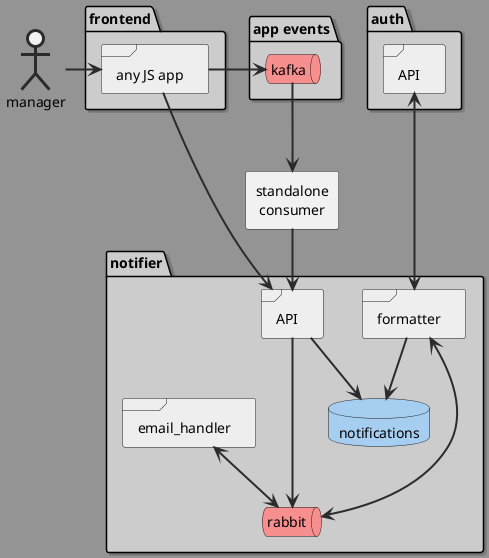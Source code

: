 @startuml

<style>
    package {
        backgroundcolor #CCC
        Shadowing 1
    }
    document {
        backgroundcolor #949494
    }
    frame {
        backgroundcolor #EEE
    }
    database {
        backgroundcolor #A5CEF0
    }
    queue {
        backgroundcolor #F78F8F
    }
    actor {
        linethickness 3
        linecolor #2B2B2B
    }
    arrow {
        linethickness 2
        linecolor #2B2B2B
    }
    folder {
        backgroundcolor #FFCD73
    }
</style>

package "notifier" {
    frame notifier_api as "API" {
    }
    frame notifier_formatter as "formatter" {
    }
    frame notifier_email_handler as "email_handler" {
    }
    database notifier_postgres as "notifications" {
    }
    queue notifier_queue as "rabbit" {
    }
}

package events as "app events" {
    queue events_kafka as "kafka" {
    }
}

package "auth" {
    frame auth_api as "API" {
    }
}

package "frontend" {
    frame frontend_app as "any JS app" {
    }
}

rectangle notifier_to_events_consumer as "standalone\n consumer"
actor notifier_user as "manager"

events_kafka --> notifier_to_events_consumer
notifier_to_events_consumer --> notifier_api

notifier_user -right-> frontend_app
frontend_app --> notifier_api
frontend_app -right-> events_kafka

notifier_api --> notifier_postgres
notifier_api ---> notifier_queue

notifier_formatter <--> notifier_queue
notifier_email_handler <--> notifier_queue

notifier_formatter <--up-> auth_api
notifier_formatter --> notifier_postgres


@enduml
